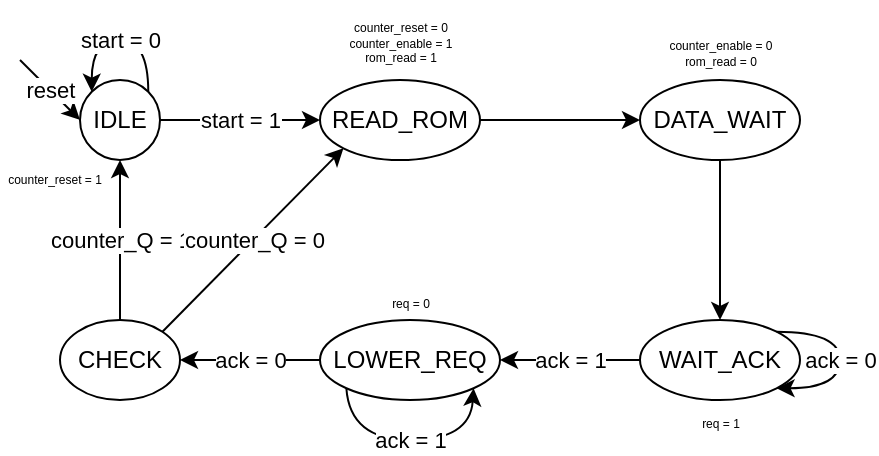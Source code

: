 <mxfile version="26.1.1">
  <diagram name="Pagina-1" id="rOT93RseFwFXbodsRm7L">
    <mxGraphModel dx="179" dy="267" grid="1" gridSize="10" guides="1" tooltips="1" connect="1" arrows="1" fold="1" page="1" pageScale="1" pageWidth="8268" pageHeight="1169" math="0" shadow="0">
      <root>
        <mxCell id="0" />
        <mxCell id="1" parent="0" />
        <mxCell id="ZrBkXSx4t8RdNaZ83y0n-121" value="" style="edgeStyle=orthogonalEdgeStyle;rounded=0;orthogonalLoop=1;jettySize=auto;html=1;" parent="1" source="ZrBkXSx4t8RdNaZ83y0n-110" target="ZrBkXSx4t8RdNaZ83y0n-114" edge="1">
          <mxGeometry relative="1" as="geometry" />
        </mxCell>
        <mxCell id="ZrBkXSx4t8RdNaZ83y0n-129" value="start = 1" style="edgeLabel;html=1;align=center;verticalAlign=middle;resizable=0;points=[];" parent="ZrBkXSx4t8RdNaZ83y0n-121" vertex="1" connectable="0">
          <mxGeometry relative="1" as="geometry">
            <mxPoint as="offset" />
          </mxGeometry>
        </mxCell>
        <mxCell id="ZrBkXSx4t8RdNaZ83y0n-110" value="IDLE" style="ellipse;whiteSpace=wrap;html=1;aspect=fixed;" parent="1" vertex="1">
          <mxGeometry x="200" y="400" width="40" height="40" as="geometry" />
        </mxCell>
        <mxCell id="ZrBkXSx4t8RdNaZ83y0n-112" style="edgeStyle=orthogonalEdgeStyle;rounded=0;orthogonalLoop=1;jettySize=auto;html=1;exitX=1;exitY=0;exitDx=0;exitDy=0;entryX=0;entryY=0;entryDx=0;entryDy=0;curved=1;" parent="1" source="ZrBkXSx4t8RdNaZ83y0n-110" target="ZrBkXSx4t8RdNaZ83y0n-110" edge="1">
          <mxGeometry relative="1" as="geometry">
            <Array as="points">
              <mxPoint x="234" y="380" />
              <mxPoint x="206" y="380" />
            </Array>
          </mxGeometry>
        </mxCell>
        <mxCell id="ZrBkXSx4t8RdNaZ83y0n-113" value="start = 0" style="edgeLabel;html=1;align=center;verticalAlign=middle;resizable=0;points=[];" parent="ZrBkXSx4t8RdNaZ83y0n-112" vertex="1" connectable="0">
          <mxGeometry relative="1" as="geometry">
            <mxPoint as="offset" />
          </mxGeometry>
        </mxCell>
        <mxCell id="ZrBkXSx4t8RdNaZ83y0n-122" value="" style="edgeStyle=orthogonalEdgeStyle;rounded=0;orthogonalLoop=1;jettySize=auto;html=1;" parent="1" source="ZrBkXSx4t8RdNaZ83y0n-114" target="ZrBkXSx4t8RdNaZ83y0n-115" edge="1">
          <mxGeometry relative="1" as="geometry" />
        </mxCell>
        <mxCell id="ZrBkXSx4t8RdNaZ83y0n-114" value="READ_ROM" style="ellipse;whiteSpace=wrap;html=1;" parent="1" vertex="1">
          <mxGeometry x="320" y="400" width="80" height="40" as="geometry" />
        </mxCell>
        <mxCell id="ZrBkXSx4t8RdNaZ83y0n-123" value="" style="edgeStyle=orthogonalEdgeStyle;rounded=0;orthogonalLoop=1;jettySize=auto;html=1;" parent="1" source="ZrBkXSx4t8RdNaZ83y0n-115" target="ZrBkXSx4t8RdNaZ83y0n-116" edge="1">
          <mxGeometry relative="1" as="geometry" />
        </mxCell>
        <mxCell id="ZrBkXSx4t8RdNaZ83y0n-115" value="DATA_WAIT" style="ellipse;whiteSpace=wrap;html=1;" parent="1" vertex="1">
          <mxGeometry x="480" y="400" width="80" height="40" as="geometry" />
        </mxCell>
        <mxCell id="ZrBkXSx4t8RdNaZ83y0n-124" value="" style="edgeStyle=orthogonalEdgeStyle;rounded=0;orthogonalLoop=1;jettySize=auto;html=1;" parent="1" source="ZrBkXSx4t8RdNaZ83y0n-116" target="ZrBkXSx4t8RdNaZ83y0n-117" edge="1">
          <mxGeometry relative="1" as="geometry" />
        </mxCell>
        <mxCell id="ZrBkXSx4t8RdNaZ83y0n-137" value="ack = 1" style="edgeLabel;html=1;align=center;verticalAlign=middle;resizable=0;points=[];" parent="ZrBkXSx4t8RdNaZ83y0n-124" vertex="1" connectable="0">
          <mxGeometry relative="1" as="geometry">
            <mxPoint as="offset" />
          </mxGeometry>
        </mxCell>
        <mxCell id="ZrBkXSx4t8RdNaZ83y0n-116" value="WAIT_ACK" style="ellipse;whiteSpace=wrap;html=1;" parent="1" vertex="1">
          <mxGeometry x="480" y="520" width="80" height="40" as="geometry" />
        </mxCell>
        <mxCell id="ZrBkXSx4t8RdNaZ83y0n-125" value="" style="edgeStyle=orthogonalEdgeStyle;rounded=0;orthogonalLoop=1;jettySize=auto;html=1;" parent="1" source="ZrBkXSx4t8RdNaZ83y0n-117" target="ZrBkXSx4t8RdNaZ83y0n-118" edge="1">
          <mxGeometry relative="1" as="geometry" />
        </mxCell>
        <mxCell id="ZrBkXSx4t8RdNaZ83y0n-140" value="ack = 0" style="edgeLabel;html=1;align=center;verticalAlign=middle;resizable=0;points=[];" parent="ZrBkXSx4t8RdNaZ83y0n-125" vertex="1" connectable="0">
          <mxGeometry relative="1" as="geometry">
            <mxPoint as="offset" />
          </mxGeometry>
        </mxCell>
        <mxCell id="ZrBkXSx4t8RdNaZ83y0n-117" value="LOWER_REQ" style="ellipse;whiteSpace=wrap;html=1;" parent="1" vertex="1">
          <mxGeometry x="320" y="520" width="90" height="40" as="geometry" />
        </mxCell>
        <mxCell id="ZrBkXSx4t8RdNaZ83y0n-126" value="" style="edgeStyle=orthogonalEdgeStyle;rounded=0;orthogonalLoop=1;jettySize=auto;html=1;" parent="1" source="ZrBkXSx4t8RdNaZ83y0n-118" target="ZrBkXSx4t8RdNaZ83y0n-110" edge="1">
          <mxGeometry relative="1" as="geometry" />
        </mxCell>
        <mxCell id="ZrBkXSx4t8RdNaZ83y0n-141" value="counter_Q = 1" style="edgeLabel;html=1;align=center;verticalAlign=middle;resizable=0;points=[];" parent="ZrBkXSx4t8RdNaZ83y0n-126" vertex="1" connectable="0">
          <mxGeometry relative="1" as="geometry">
            <mxPoint as="offset" />
          </mxGeometry>
        </mxCell>
        <mxCell id="ZrBkXSx4t8RdNaZ83y0n-128" style="rounded=0;orthogonalLoop=1;jettySize=auto;html=1;exitX=1;exitY=0;exitDx=0;exitDy=0;entryX=0;entryY=1;entryDx=0;entryDy=0;" parent="1" source="ZrBkXSx4t8RdNaZ83y0n-118" target="ZrBkXSx4t8RdNaZ83y0n-114" edge="1">
          <mxGeometry relative="1" as="geometry" />
        </mxCell>
        <mxCell id="ZrBkXSx4t8RdNaZ83y0n-142" value="counter_Q = 0" style="edgeLabel;html=1;align=center;verticalAlign=middle;resizable=0;points=[];" parent="ZrBkXSx4t8RdNaZ83y0n-128" vertex="1" connectable="0">
          <mxGeometry relative="1" as="geometry">
            <mxPoint as="offset" />
          </mxGeometry>
        </mxCell>
        <mxCell id="ZrBkXSx4t8RdNaZ83y0n-118" value="CHECK" style="ellipse;whiteSpace=wrap;html=1;" parent="1" vertex="1">
          <mxGeometry x="190" y="520" width="60" height="40" as="geometry" />
        </mxCell>
        <mxCell id="ZrBkXSx4t8RdNaZ83y0n-119" value="" style="endArrow=classic;html=1;rounded=0;entryX=0;entryY=0.5;entryDx=0;entryDy=0;" parent="1" target="ZrBkXSx4t8RdNaZ83y0n-110" edge="1">
          <mxGeometry width="50" height="50" relative="1" as="geometry">
            <mxPoint x="170" y="390" as="sourcePoint" />
            <mxPoint x="170" y="350" as="targetPoint" />
          </mxGeometry>
        </mxCell>
        <mxCell id="ZrBkXSx4t8RdNaZ83y0n-120" value="reset" style="edgeLabel;html=1;align=center;verticalAlign=middle;resizable=0;points=[];" parent="ZrBkXSx4t8RdNaZ83y0n-119" vertex="1" connectable="0">
          <mxGeometry relative="1" as="geometry">
            <mxPoint as="offset" />
          </mxGeometry>
        </mxCell>
        <mxCell id="ZrBkXSx4t8RdNaZ83y0n-134" value="" style="endArrow=classic;html=1;rounded=0;exitX=0;exitY=1;exitDx=0;exitDy=0;entryX=1;entryY=1;entryDx=0;entryDy=0;curved=1;" parent="1" source="ZrBkXSx4t8RdNaZ83y0n-117" target="ZrBkXSx4t8RdNaZ83y0n-117" edge="1">
          <mxGeometry width="50" height="50" relative="1" as="geometry">
            <mxPoint x="385" y="570" as="sourcePoint" />
            <mxPoint x="435" y="520" as="targetPoint" />
            <Array as="points">
              <mxPoint x="335" y="580" />
              <mxPoint x="395" y="580" />
            </Array>
          </mxGeometry>
        </mxCell>
        <mxCell id="ZrBkXSx4t8RdNaZ83y0n-139" value="ack = 1" style="edgeLabel;html=1;align=center;verticalAlign=middle;resizable=0;points=[];" parent="ZrBkXSx4t8RdNaZ83y0n-134" vertex="1" connectable="0">
          <mxGeometry relative="1" as="geometry">
            <mxPoint as="offset" />
          </mxGeometry>
        </mxCell>
        <mxCell id="ZrBkXSx4t8RdNaZ83y0n-135" style="edgeStyle=orthogonalEdgeStyle;rounded=0;orthogonalLoop=1;jettySize=auto;html=1;exitX=1;exitY=0;exitDx=0;exitDy=0;entryX=1;entryY=1;entryDx=0;entryDy=0;curved=1;" parent="1" source="ZrBkXSx4t8RdNaZ83y0n-116" target="ZrBkXSx4t8RdNaZ83y0n-116" edge="1">
          <mxGeometry relative="1" as="geometry">
            <Array as="points">
              <mxPoint x="580" y="526" />
              <mxPoint x="580" y="554" />
            </Array>
          </mxGeometry>
        </mxCell>
        <mxCell id="ZrBkXSx4t8RdNaZ83y0n-136" value="ack = 0" style="edgeLabel;html=1;align=center;verticalAlign=middle;resizable=0;points=[];" parent="ZrBkXSx4t8RdNaZ83y0n-135" vertex="1" connectable="0">
          <mxGeometry relative="1" as="geometry">
            <mxPoint as="offset" />
          </mxGeometry>
        </mxCell>
        <mxCell id="ZrBkXSx4t8RdNaZ83y0n-143" value="&lt;div style=&quot;line-height: 60%;&quot;&gt;&lt;font style=&quot;font-size: 6px; line-height: 60%;&quot;&gt;counter_reset = 0&lt;/font&gt;&lt;/div&gt;&lt;div style=&quot;line-height: 60%;&quot;&gt;&lt;font style=&quot;font-size: 6px; line-height: 60%;&quot;&gt;counter_enable = 1&lt;/font&gt;&lt;/div&gt;&lt;div style=&quot;line-height: 60%;&quot;&gt;&lt;font style=&quot;font-size: 6px; line-height: 60%;&quot;&gt;rom_read = 1&lt;/font&gt;&lt;/div&gt;" style="text;html=1;align=center;verticalAlign=middle;whiteSpace=wrap;rounded=0;spacing=2;" parent="1" vertex="1">
          <mxGeometry x="332.5" y="360" width="55" height="40" as="geometry" />
        </mxCell>
        <mxCell id="ZrBkXSx4t8RdNaZ83y0n-144" value="&lt;div style=&quot;line-height: 60%;&quot;&gt;&lt;font style=&quot;font-size: 6px; line-height: 60%;&quot;&gt;counter_reset = 1&lt;/font&gt;&lt;/div&gt;" style="text;html=1;align=center;verticalAlign=middle;whiteSpace=wrap;rounded=0;spacing=2;" parent="1" vertex="1">
          <mxGeometry x="160" y="440" width="55" height="15" as="geometry" />
        </mxCell>
        <mxCell id="ZrBkXSx4t8RdNaZ83y0n-145" value="&lt;div style=&quot;line-height: 60%;&quot;&gt;&lt;font style=&quot;font-size: 6px; line-height: 60%;&quot;&gt;counter_enable = 0&lt;/font&gt;&lt;/div&gt;&lt;div style=&quot;line-height: 60%;&quot;&gt;&lt;font style=&quot;font-size: 6px; line-height: 60%;&quot;&gt;rom_read = 0&lt;/font&gt;&lt;/div&gt;" style="text;html=1;align=center;verticalAlign=middle;whiteSpace=wrap;rounded=0;spacing=2;" parent="1" vertex="1">
          <mxGeometry x="492.5" y="370" width="55" height="30" as="geometry" />
        </mxCell>
        <mxCell id="ZrBkXSx4t8RdNaZ83y0n-146" value="&lt;div style=&quot;line-height: 60%;&quot;&gt;&lt;font style=&quot;font-size: 6px; line-height: 60%;&quot;&gt;req = 1&lt;/font&gt;&lt;/div&gt;" style="text;html=1;align=center;verticalAlign=middle;whiteSpace=wrap;rounded=0;spacing=2;" parent="1" vertex="1">
          <mxGeometry x="492.5" y="560" width="55" height="20" as="geometry" />
        </mxCell>
        <mxCell id="ZrBkXSx4t8RdNaZ83y0n-148" value="&lt;div style=&quot;line-height: 60%;&quot;&gt;&lt;font style=&quot;font-size: 6px; line-height: 60%;&quot;&gt;req = 0&lt;/font&gt;&lt;/div&gt;" style="text;html=1;align=center;verticalAlign=middle;whiteSpace=wrap;rounded=0;spacing=2;" parent="1" vertex="1">
          <mxGeometry x="337.5" y="500" width="55" height="20" as="geometry" />
        </mxCell>
      </root>
    </mxGraphModel>
  </diagram>
</mxfile>
